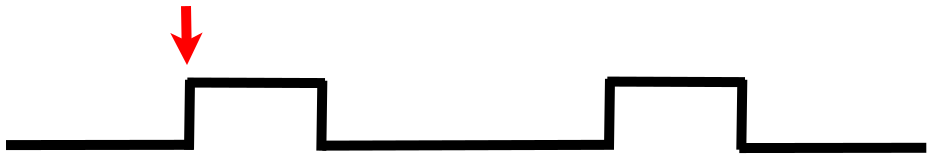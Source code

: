 <?xml version="1.0" encoding="UTF-8"?>
<dia:diagram xmlns:dia="http://www.lysator.liu.se/~alla/dia/">
  <dia:layer name="Background" visible="true">
    <dia:object type="Standard - Line" version="0" id="O0">
      <dia:attribute name="obj_pos">
        <dia:point val="10.9,17.814"/>
      </dia:attribute>
      <dia:attribute name="obj_bb">
        <dia:rectangle val="10.65,17.55;20.5,18.064"/>
      </dia:attribute>
      <dia:attribute name="conn_endpoints">
        <dia:point val="10.9,17.814"/>
        <dia:point val="20.25,17.8"/>
      </dia:attribute>
      <dia:attribute name="numcp">
        <dia:int val="1"/>
      </dia:attribute>
      <dia:attribute name="line_width">
        <dia:real val="0.5"/>
      </dia:attribute>
    </dia:object>
    <dia:object type="Standard - Line" version="0" id="O1">
      <dia:attribute name="obj_pos">
        <dia:point val="20.1,14.55"/>
      </dia:attribute>
      <dia:attribute name="obj_bb">
        <dia:rectangle val="19.797,14.296;20.354,18.303"/>
      </dia:attribute>
      <dia:attribute name="conn_endpoints">
        <dia:point val="20.1,14.55"/>
        <dia:point val="20.05,18.05"/>
      </dia:attribute>
      <dia:attribute name="numcp">
        <dia:int val="1"/>
      </dia:attribute>
      <dia:attribute name="line_width">
        <dia:real val="0.5"/>
      </dia:attribute>
    </dia:object>
    <dia:object type="Standard - Line" version="0" id="O2">
      <dia:attribute name="obj_pos">
        <dia:point val="19.967,14.687"/>
      </dia:attribute>
      <dia:attribute name="obj_bb">
        <dia:rectangle val="19.716,14.436;27.101,14.964"/>
      </dia:attribute>
      <dia:attribute name="conn_endpoints">
        <dia:point val="19.967,14.687"/>
        <dia:point val="26.85,14.713"/>
      </dia:attribute>
      <dia:attribute name="numcp">
        <dia:int val="1"/>
      </dia:attribute>
      <dia:attribute name="line_width">
        <dia:real val="0.5"/>
      </dia:attribute>
    </dia:object>
    <dia:object type="Standard - Line" version="0" id="O3">
      <dia:attribute name="obj_pos">
        <dia:point val="26.716,14.594"/>
      </dia:attribute>
      <dia:attribute name="obj_bb">
        <dia:rectangle val="26.413,14.34;26.97,18.347"/>
      </dia:attribute>
      <dia:attribute name="conn_endpoints">
        <dia:point val="26.716,14.594"/>
        <dia:point val="26.666,18.093"/>
      </dia:attribute>
      <dia:attribute name="numcp">
        <dia:int val="1"/>
      </dia:attribute>
      <dia:attribute name="line_width">
        <dia:real val="0.5"/>
      </dia:attribute>
    </dia:object>
    <dia:object type="Standard - Line" version="0" id="O4">
      <dia:attribute name="obj_pos">
        <dia:point val="26.715,17.842"/>
      </dia:attribute>
      <dia:attribute name="obj_bb">
        <dia:rectangle val="26.464,17.549;41.549,18.093"/>
      </dia:attribute>
      <dia:attribute name="conn_endpoints">
        <dia:point val="26.715,17.842"/>
        <dia:point val="41.298,17.8"/>
      </dia:attribute>
      <dia:attribute name="numcp">
        <dia:int val="1"/>
      </dia:attribute>
      <dia:attribute name="line_width">
        <dia:real val="0.5"/>
      </dia:attribute>
    </dia:object>
    <dia:object type="Standard - Line" version="0" id="O5">
      <dia:attribute name="obj_pos">
        <dia:point val="41.099,14.502"/>
      </dia:attribute>
      <dia:attribute name="obj_bb">
        <dia:rectangle val="40.795,14.248;41.352,18.256"/>
      </dia:attribute>
      <dia:attribute name="conn_endpoints">
        <dia:point val="41.099,14.502"/>
        <dia:point val="41.049,18.002"/>
      </dia:attribute>
      <dia:attribute name="numcp">
        <dia:int val="1"/>
      </dia:attribute>
      <dia:attribute name="line_width">
        <dia:real val="0.5"/>
      </dia:attribute>
    </dia:object>
    <dia:object type="Standard - Line" version="0" id="O6">
      <dia:attribute name="obj_pos">
        <dia:point val="40.966,14.639"/>
      </dia:attribute>
      <dia:attribute name="obj_bb">
        <dia:rectangle val="40.715,14.388;48.1,14.917"/>
      </dia:attribute>
      <dia:attribute name="conn_endpoints">
        <dia:point val="40.966,14.639"/>
        <dia:point val="47.849,14.666"/>
      </dia:attribute>
      <dia:attribute name="numcp">
        <dia:int val="1"/>
      </dia:attribute>
      <dia:attribute name="line_width">
        <dia:real val="0.5"/>
      </dia:attribute>
    </dia:object>
    <dia:object type="Standard - Line" version="0" id="O7">
      <dia:attribute name="obj_pos">
        <dia:point val="47.715,14.546"/>
      </dia:attribute>
      <dia:attribute name="obj_bb">
        <dia:rectangle val="47.412,14.292;47.969,18.299"/>
      </dia:attribute>
      <dia:attribute name="conn_endpoints">
        <dia:point val="47.715,14.546"/>
        <dia:point val="47.665,18.046"/>
      </dia:attribute>
      <dia:attribute name="numcp">
        <dia:int val="1"/>
      </dia:attribute>
      <dia:attribute name="line_width">
        <dia:real val="0.5"/>
      </dia:attribute>
    </dia:object>
    <dia:object type="Standard - Line" version="0" id="O8">
      <dia:attribute name="obj_pos">
        <dia:point val="47.565,17.962"/>
      </dia:attribute>
      <dia:attribute name="obj_bb">
        <dia:rectangle val="47.315,17.698;57.166,18.213"/>
      </dia:attribute>
      <dia:attribute name="conn_endpoints">
        <dia:point val="47.565,17.962"/>
        <dia:point val="56.915,17.949"/>
      </dia:attribute>
      <dia:attribute name="numcp">
        <dia:int val="1"/>
      </dia:attribute>
      <dia:attribute name="line_width">
        <dia:real val="0.5"/>
      </dia:attribute>
    </dia:object>
    <dia:object type="Standard - Line" version="0" id="O9">
      <dia:attribute name="obj_pos">
        <dia:point val="19.9,10.864"/>
      </dia:attribute>
      <dia:attribute name="obj_bb">
        <dia:rectangle val="19.445,10.609;20.454,14.072"/>
      </dia:attribute>
      <dia:attribute name="conn_endpoints">
        <dia:point val="19.9,10.864"/>
        <dia:point val="19.95,13.813"/>
      </dia:attribute>
      <dia:attribute name="numcp">
        <dia:int val="1"/>
      </dia:attribute>
      <dia:attribute name="line_color">
        <dia:color val="#ff0000"/>
      </dia:attribute>
      <dia:attribute name="line_width">
        <dia:real val="0.5"/>
      </dia:attribute>
      <dia:attribute name="end_arrow">
        <dia:enum val="22"/>
      </dia:attribute>
      <dia:attribute name="end_arrow_length">
        <dia:real val="0.5"/>
      </dia:attribute>
      <dia:attribute name="end_arrow_width">
        <dia:real val="0.5"/>
      </dia:attribute>
    </dia:object>
  </dia:layer>
</dia:diagram>
